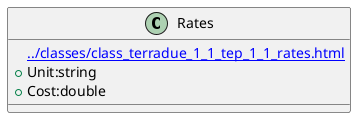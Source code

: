 @startuml
class Rates {
[[../classes/class_terradue_1_1_tep_1_1_rates.html]]
 +Unit:string
 +Cost:double
}
@enduml
